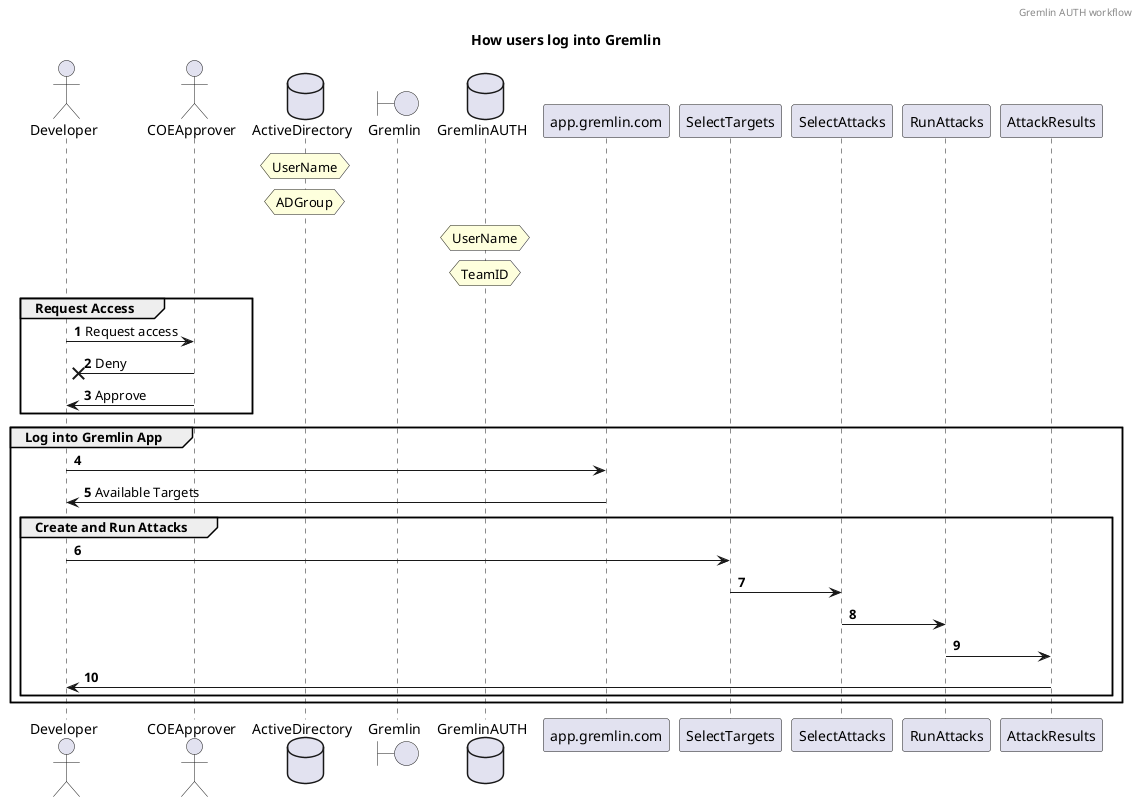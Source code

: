 @startuml

header Gremlin AUTH workflow
title How users log into Gremlin
autonumber
actor Developer
actor COEApprover
database ActiveDirectory
hnote over ActiveDirectory: UserName 
hnote over ActiveDirectory: ADGroup

boundary Gremlin

database GremlinAUTH
hnote over GremlinAUTH: UserName 
hnote over GremlinAUTH: TeamID

group Request Access
    Developer -> COEApprover: Request access
    COEApprover ->X Developer: Deny 
    COEApprover -> Developer: Approve
end

group Log into Gremlin App
    Developer -> app.gremlin.com
    app.gremlin.com -> Developer: Available Targets
    group Create and Run Attacks
        Developer -> SelectTargets
        SelectTargets -> SelectAttacks
        SelectAttacks -> RunAttacks
        RunAttacks -> AttackResults
        AttackResults -> Developer
    end
end




@enduml